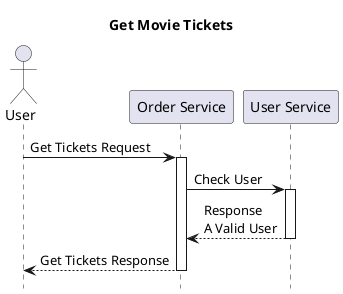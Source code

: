 @startuml
hide footbox
title Get Movie Tickets

actor User
participant "Order Service" as OS
participant "User Service" as US

User -> OS: Get Tickets Request
activate OS

OS -> US: Check User
activate US
US --> OS: Response\nA Valid User
deactivate US

OS --> User: Get Tickets Response
deactivate OS

@enduml